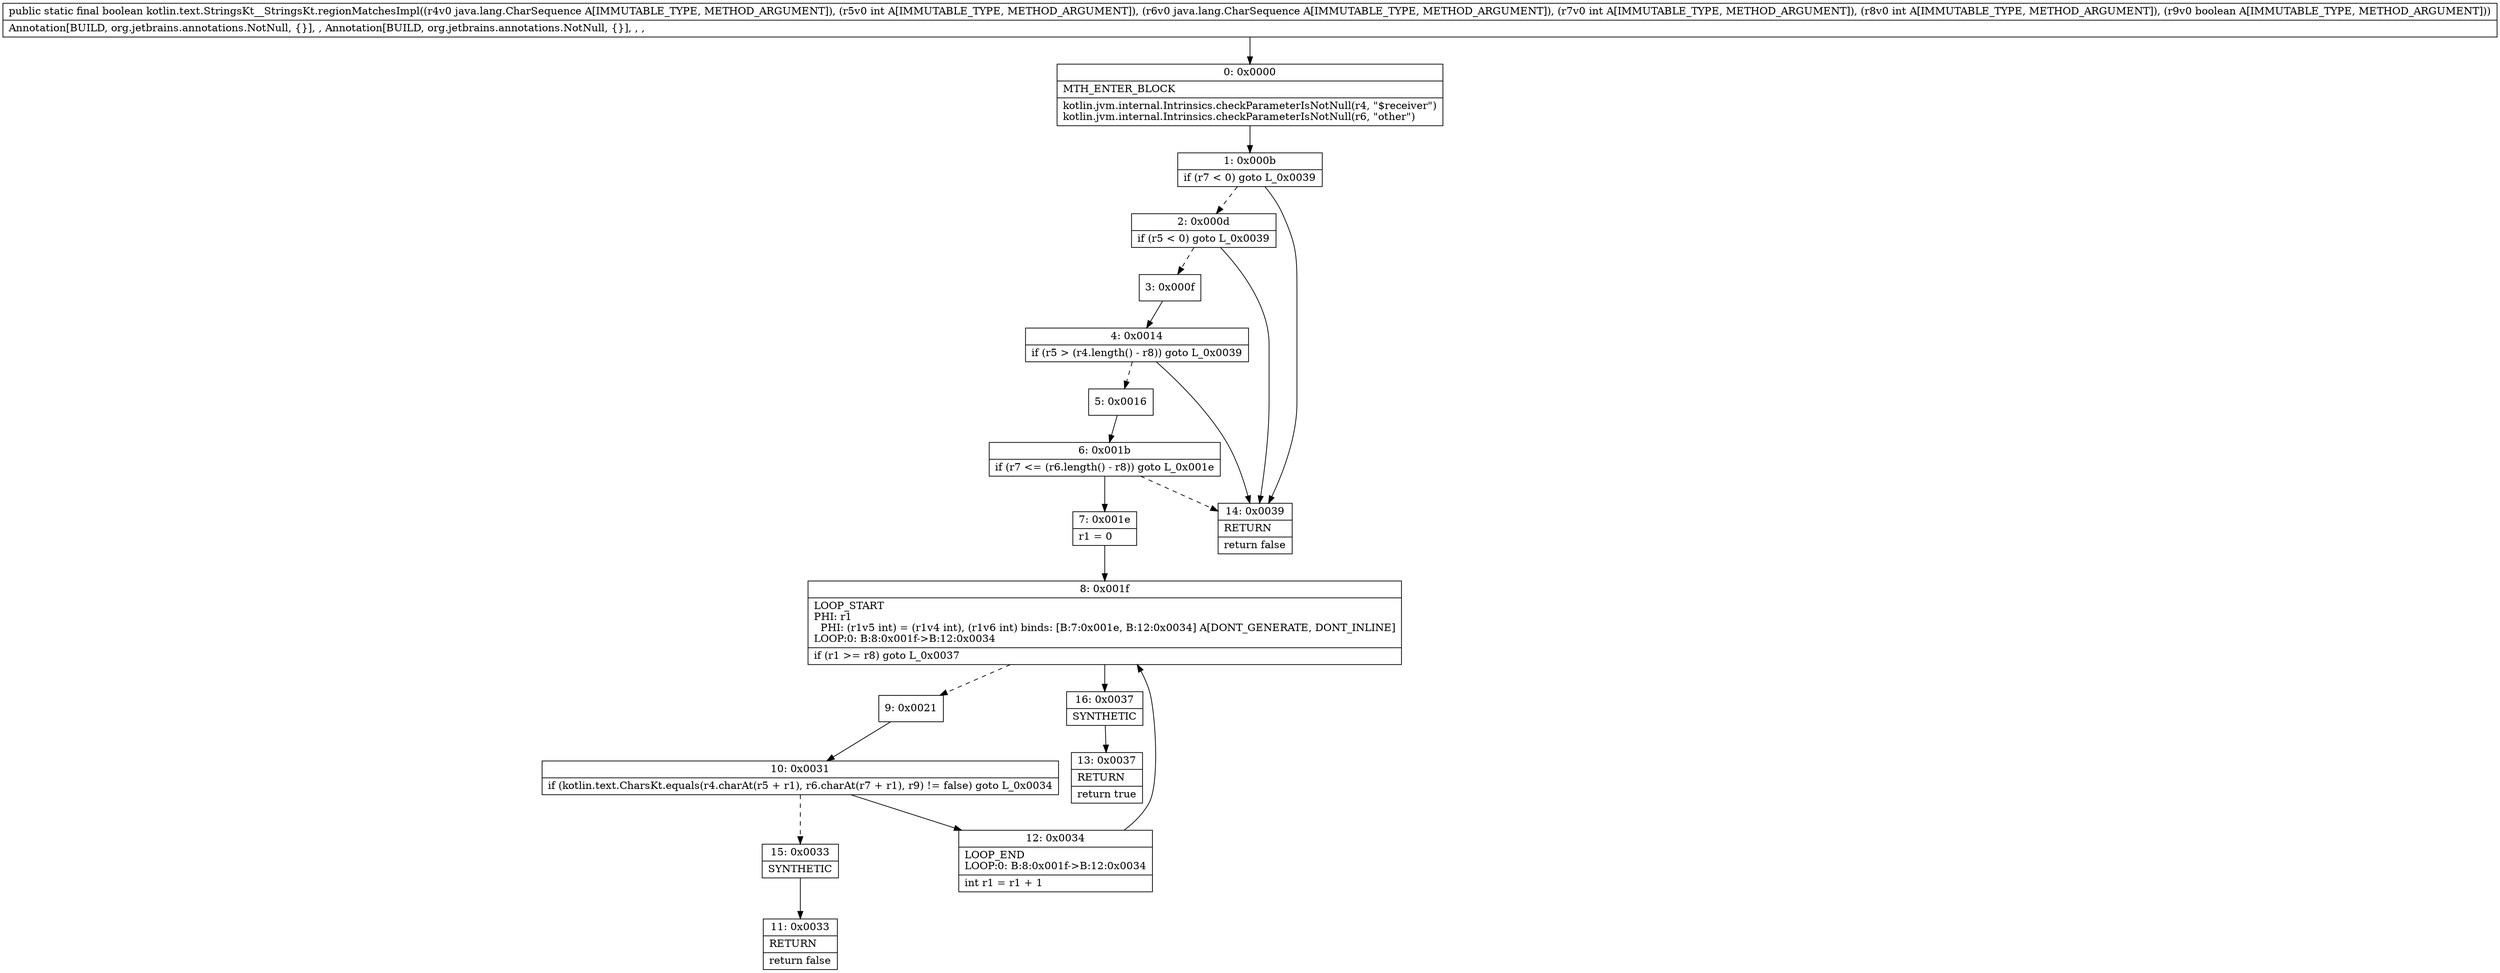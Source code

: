 digraph "CFG forkotlin.text.StringsKt__StringsKt.regionMatchesImpl(Ljava\/lang\/CharSequence;ILjava\/lang\/CharSequence;IIZ)Z" {
Node_0 [shape=record,label="{0\:\ 0x0000|MTH_ENTER_BLOCK\l|kotlin.jvm.internal.Intrinsics.checkParameterIsNotNull(r4, \"$receiver\")\lkotlin.jvm.internal.Intrinsics.checkParameterIsNotNull(r6, \"other\")\l}"];
Node_1 [shape=record,label="{1\:\ 0x000b|if (r7 \< 0) goto L_0x0039\l}"];
Node_2 [shape=record,label="{2\:\ 0x000d|if (r5 \< 0) goto L_0x0039\l}"];
Node_3 [shape=record,label="{3\:\ 0x000f}"];
Node_4 [shape=record,label="{4\:\ 0x0014|if (r5 \> (r4.length() \- r8)) goto L_0x0039\l}"];
Node_5 [shape=record,label="{5\:\ 0x0016}"];
Node_6 [shape=record,label="{6\:\ 0x001b|if (r7 \<= (r6.length() \- r8)) goto L_0x001e\l}"];
Node_7 [shape=record,label="{7\:\ 0x001e|r1 = 0\l}"];
Node_8 [shape=record,label="{8\:\ 0x001f|LOOP_START\lPHI: r1 \l  PHI: (r1v5 int) = (r1v4 int), (r1v6 int) binds: [B:7:0x001e, B:12:0x0034] A[DONT_GENERATE, DONT_INLINE]\lLOOP:0: B:8:0x001f\-\>B:12:0x0034\l|if (r1 \>= r8) goto L_0x0037\l}"];
Node_9 [shape=record,label="{9\:\ 0x0021}"];
Node_10 [shape=record,label="{10\:\ 0x0031|if (kotlin.text.CharsKt.equals(r4.charAt(r5 + r1), r6.charAt(r7 + r1), r9) != false) goto L_0x0034\l}"];
Node_11 [shape=record,label="{11\:\ 0x0033|RETURN\l|return false\l}"];
Node_12 [shape=record,label="{12\:\ 0x0034|LOOP_END\lLOOP:0: B:8:0x001f\-\>B:12:0x0034\l|int r1 = r1 + 1\l}"];
Node_13 [shape=record,label="{13\:\ 0x0037|RETURN\l|return true\l}"];
Node_14 [shape=record,label="{14\:\ 0x0039|RETURN\l|return false\l}"];
Node_15 [shape=record,label="{15\:\ 0x0033|SYNTHETIC\l}"];
Node_16 [shape=record,label="{16\:\ 0x0037|SYNTHETIC\l}"];
MethodNode[shape=record,label="{public static final boolean kotlin.text.StringsKt__StringsKt.regionMatchesImpl((r4v0 java.lang.CharSequence A[IMMUTABLE_TYPE, METHOD_ARGUMENT]), (r5v0 int A[IMMUTABLE_TYPE, METHOD_ARGUMENT]), (r6v0 java.lang.CharSequence A[IMMUTABLE_TYPE, METHOD_ARGUMENT]), (r7v0 int A[IMMUTABLE_TYPE, METHOD_ARGUMENT]), (r8v0 int A[IMMUTABLE_TYPE, METHOD_ARGUMENT]), (r9v0 boolean A[IMMUTABLE_TYPE, METHOD_ARGUMENT]))  | Annotation[BUILD, org.jetbrains.annotations.NotNull, \{\}], , Annotation[BUILD, org.jetbrains.annotations.NotNull, \{\}], , , \l}"];
MethodNode -> Node_0;
Node_0 -> Node_1;
Node_1 -> Node_2[style=dashed];
Node_1 -> Node_14;
Node_2 -> Node_3[style=dashed];
Node_2 -> Node_14;
Node_3 -> Node_4;
Node_4 -> Node_5[style=dashed];
Node_4 -> Node_14;
Node_5 -> Node_6;
Node_6 -> Node_7;
Node_6 -> Node_14[style=dashed];
Node_7 -> Node_8;
Node_8 -> Node_9[style=dashed];
Node_8 -> Node_16;
Node_9 -> Node_10;
Node_10 -> Node_12;
Node_10 -> Node_15[style=dashed];
Node_12 -> Node_8;
Node_15 -> Node_11;
Node_16 -> Node_13;
}

